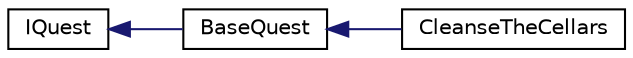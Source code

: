 digraph "Graphical Class Hierarchy"
{
 // INTERACTIVE_SVG=YES
  edge [fontname="Helvetica",fontsize="10",labelfontname="Helvetica",labelfontsize="10"];
  node [fontname="Helvetica",fontsize="10",shape=record];
  rankdir="LR";
  Node1 [label="IQuest",height=0.2,width=0.4,color="black", fillcolor="white", style="filled",URL="$dd/dd3/interface_action_rpg_kit_1_1_story_1_1_quest_1_1_i_quest.xhtml",tooltip="Interface for Quests. "];
  Node1 -> Node2 [dir="back",color="midnightblue",fontsize="10",style="solid",fontname="Helvetica"];
  Node2 [label="BaseQuest",height=0.2,width=0.4,color="black", fillcolor="white", style="filled",URL="$d8/d88/class_action_rpg_kit_1_1_story_1_1_quest_1_1_base_quest.xhtml"];
  Node2 -> Node3 [dir="back",color="midnightblue",fontsize="10",style="solid",fontname="Helvetica"];
  Node3 [label="CleanseTheCellars",height=0.2,width=0.4,color="black", fillcolor="white", style="filled",URL="$d0/dc5/class_action_rpg_kit_1_1_tests_1_1_story_1_1_cleanse_the_cellars.xhtml"];
}
